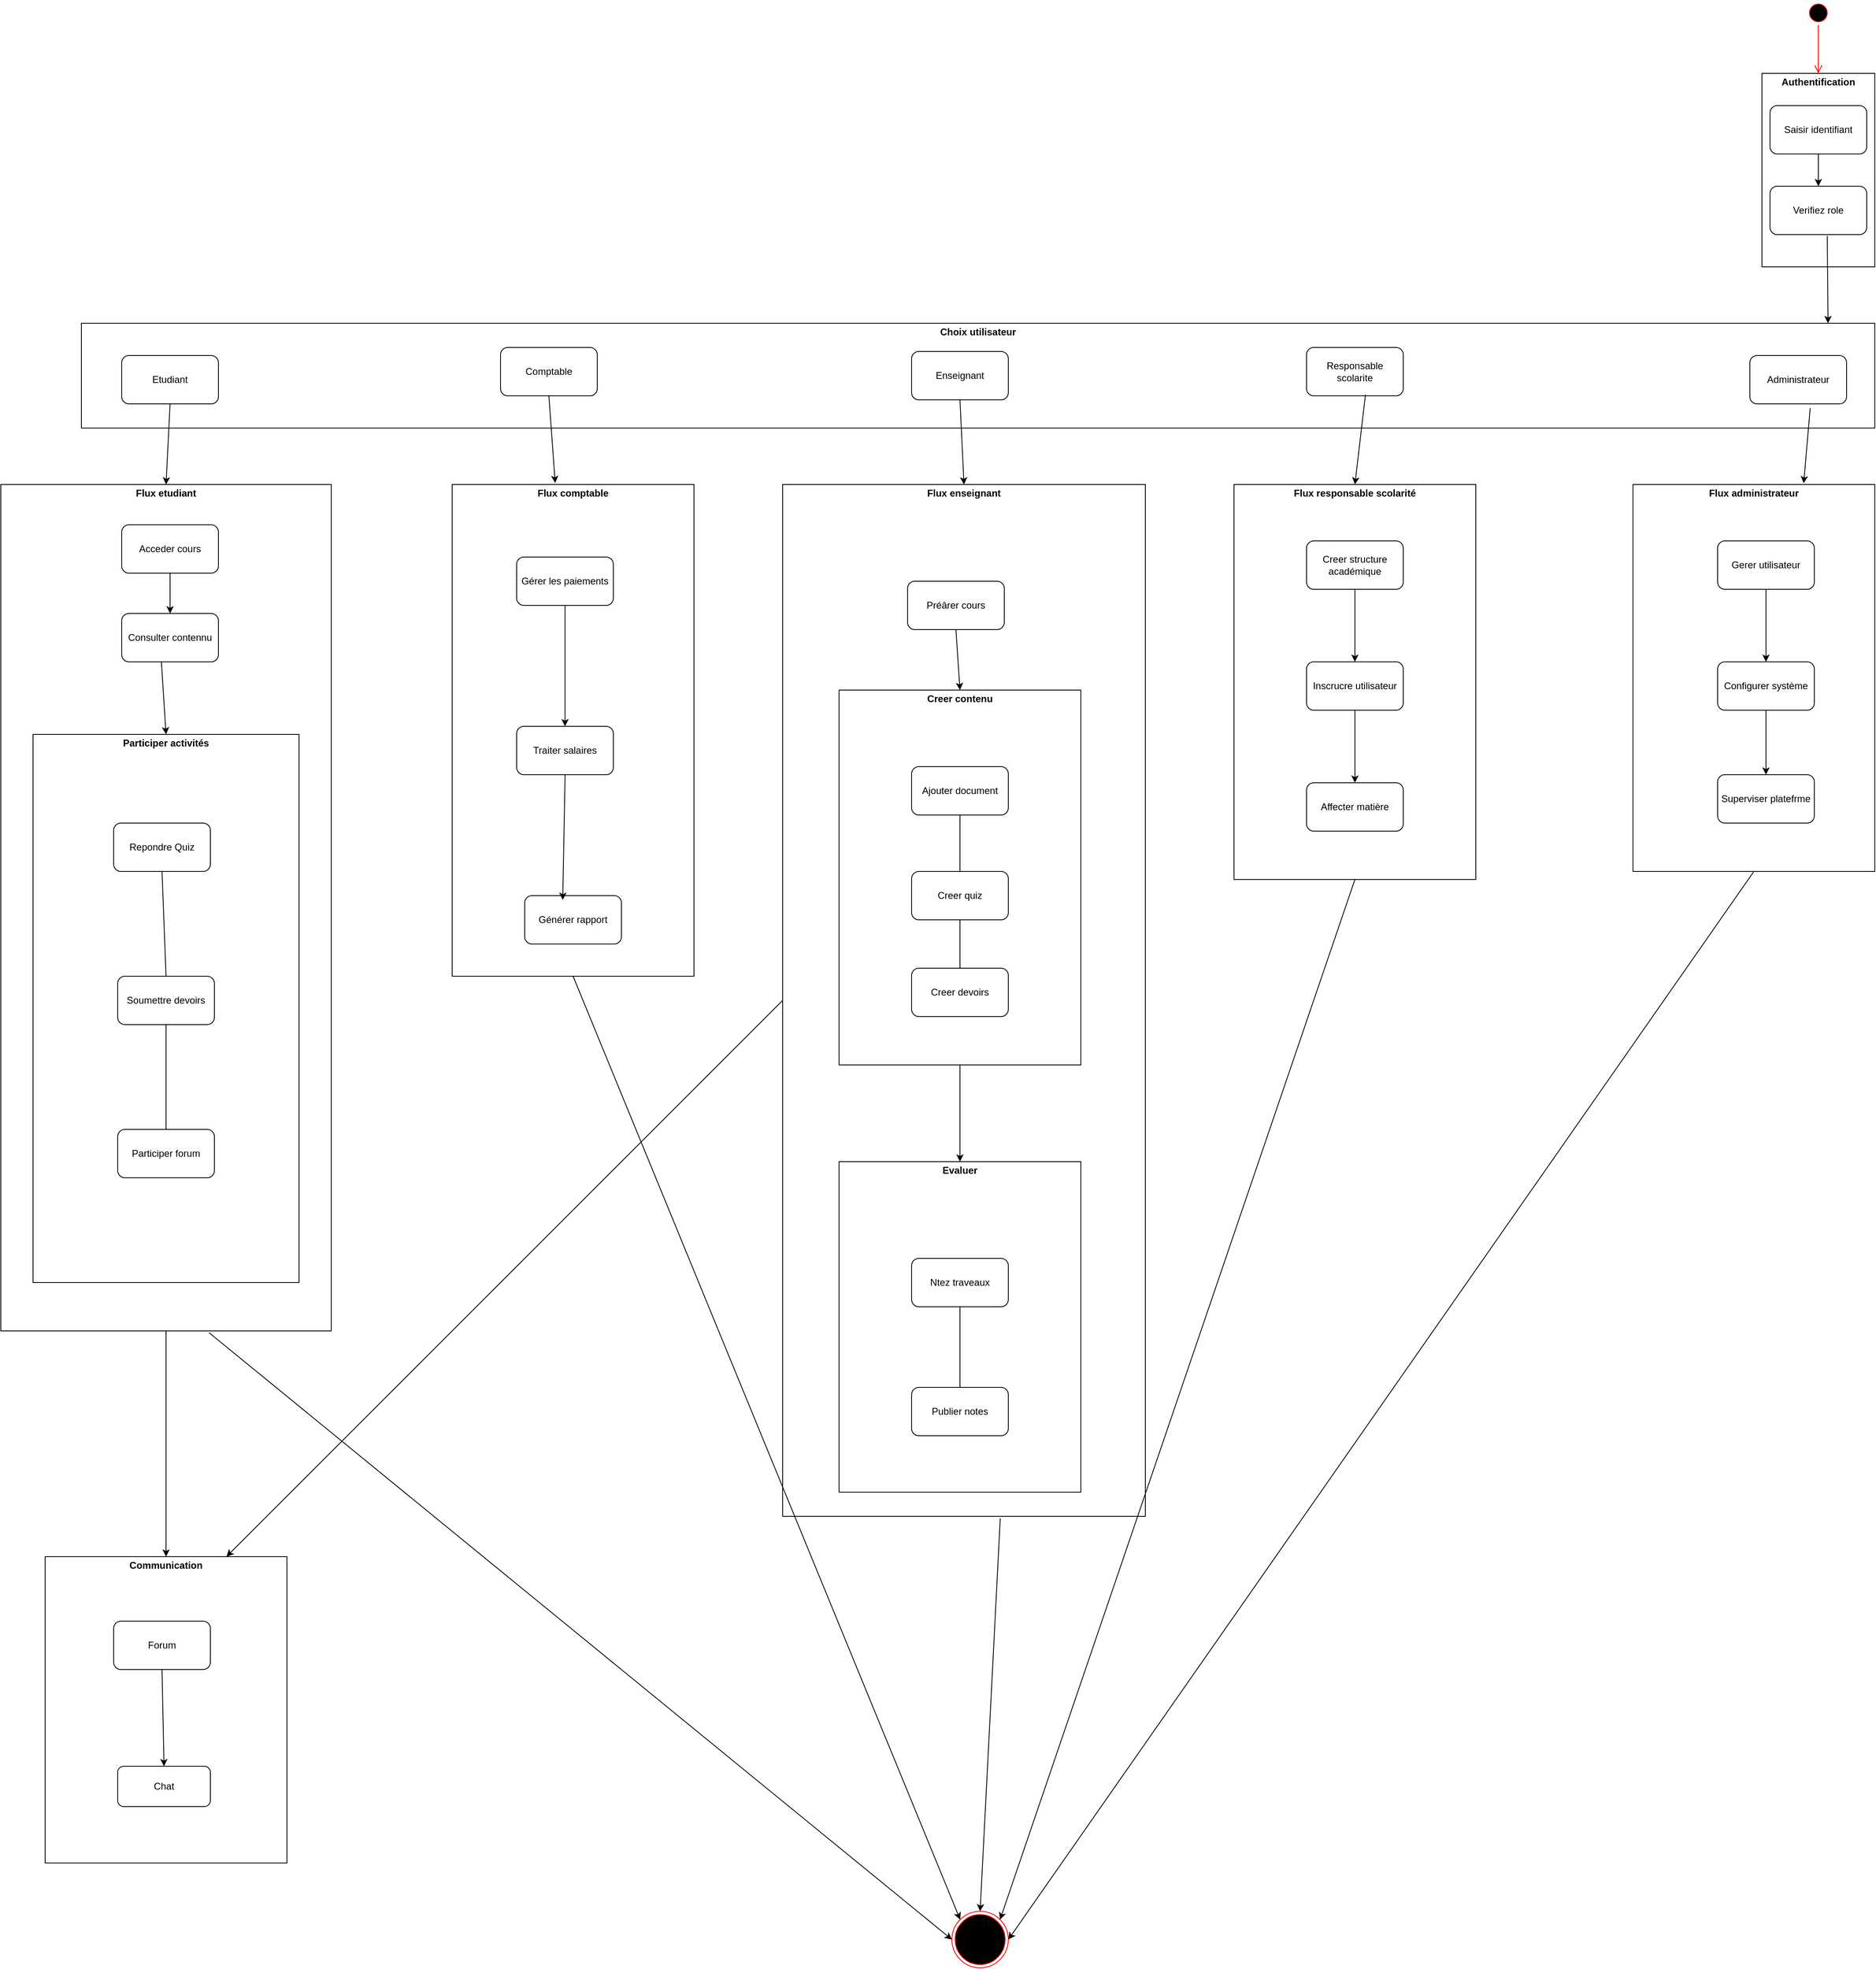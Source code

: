 <mxfile version="25.0.2">
  <diagram name="Page-1" id="Uj7WUe6VE1EfxquKU2kw">
    <mxGraphModel dx="5120" dy="2176" grid="1" gridSize="10" guides="1" tooltips="1" connect="1" arrows="1" fold="1" page="0" pageScale="1" pageWidth="827" pageHeight="1169" math="0" shadow="0">
      <root>
        <mxCell id="0" />
        <mxCell id="1" parent="0" />
        <mxCell id="uITfDCdX4wRG7cRcZTay-4" value="" style="ellipse;html=1;shape=startState;fillColor=#000000;strokeColor=#ff0000;" vertex="1" parent="1">
          <mxGeometry x="390" width="30" height="30" as="geometry" />
        </mxCell>
        <mxCell id="uITfDCdX4wRG7cRcZTay-5" value="" style="edgeStyle=orthogonalEdgeStyle;html=1;verticalAlign=bottom;endArrow=open;endSize=8;strokeColor=#ff0000;rounded=0;" edge="1" source="uITfDCdX4wRG7cRcZTay-4" parent="1">
          <mxGeometry relative="1" as="geometry">
            <mxPoint x="405" y="90" as="targetPoint" />
          </mxGeometry>
        </mxCell>
        <mxCell id="uITfDCdX4wRG7cRcZTay-6" value="&lt;p style=&quot;margin:0px;margin-top:4px;text-align:center;&quot;&gt;&lt;b&gt;Authentification&lt;/b&gt;&lt;/p&gt;" style="verticalAlign=top;align=left;overflow=fill;html=1;whiteSpace=wrap;" vertex="1" parent="1">
          <mxGeometry x="335" y="90" width="140" height="240" as="geometry" />
        </mxCell>
        <mxCell id="uITfDCdX4wRG7cRcZTay-8" value="Verifiez role" style="rounded=1;whiteSpace=wrap;html=1;" vertex="1" parent="1">
          <mxGeometry x="345" y="230" width="120" height="60" as="geometry" />
        </mxCell>
        <mxCell id="uITfDCdX4wRG7cRcZTay-9" value="Saisir identifiant" style="rounded=1;whiteSpace=wrap;html=1;" vertex="1" parent="1">
          <mxGeometry x="345" y="130" width="120" height="60" as="geometry" />
        </mxCell>
        <mxCell id="uITfDCdX4wRG7cRcZTay-10" value="" style="endArrow=classic;html=1;rounded=0;entryX=0.5;entryY=0;entryDx=0;entryDy=0;exitX=0.5;exitY=1;exitDx=0;exitDy=0;" edge="1" parent="1" source="uITfDCdX4wRG7cRcZTay-9" target="uITfDCdX4wRG7cRcZTay-8">
          <mxGeometry width="50" height="50" relative="1" as="geometry">
            <mxPoint x="120" y="310" as="sourcePoint" />
            <mxPoint x="170" y="260" as="targetPoint" />
          </mxGeometry>
        </mxCell>
        <mxCell id="uITfDCdX4wRG7cRcZTay-13" value="&lt;p style=&quot;margin:0px;margin-top:4px;text-align:center;&quot;&gt;&lt;b&gt;Choix utilisateur&lt;/b&gt;&lt;/p&gt;" style="verticalAlign=top;align=left;overflow=fill;html=1;whiteSpace=wrap;" vertex="1" parent="1">
          <mxGeometry x="-1750" y="400" width="2225" height="130" as="geometry" />
        </mxCell>
        <mxCell id="uITfDCdX4wRG7cRcZTay-14" value="Enseignant" style="rounded=1;whiteSpace=wrap;html=1;" vertex="1" parent="1">
          <mxGeometry x="-720" y="435" width="120" height="60" as="geometry" />
        </mxCell>
        <mxCell id="uITfDCdX4wRG7cRcZTay-15" value="Responsable scolarite" style="rounded=1;whiteSpace=wrap;html=1;" vertex="1" parent="1">
          <mxGeometry x="-230" y="430" width="120" height="60" as="geometry" />
        </mxCell>
        <mxCell id="uITfDCdX4wRG7cRcZTay-16" value="Administrateur" style="rounded=1;whiteSpace=wrap;html=1;" vertex="1" parent="1">
          <mxGeometry x="320" y="440" width="120" height="60" as="geometry" />
        </mxCell>
        <mxCell id="uITfDCdX4wRG7cRcZTay-17" value="Comptable" style="rounded=1;whiteSpace=wrap;html=1;" vertex="1" parent="1">
          <mxGeometry x="-1230" y="430" width="120" height="60" as="geometry" />
        </mxCell>
        <mxCell id="uITfDCdX4wRG7cRcZTay-18" value="Etudiant" style="rounded=1;whiteSpace=wrap;html=1;" vertex="1" parent="1">
          <mxGeometry x="-1700" y="440" width="120" height="60" as="geometry" />
        </mxCell>
        <mxCell id="uITfDCdX4wRG7cRcZTay-19" value="" style="endArrow=classic;html=1;rounded=0;exitX=0.592;exitY=1.024;exitDx=0;exitDy=0;exitPerimeter=0;" edge="1" parent="1" source="uITfDCdX4wRG7cRcZTay-8">
          <mxGeometry width="50" height="50" relative="1" as="geometry">
            <mxPoint x="110" y="480" as="sourcePoint" />
            <mxPoint x="417" y="400" as="targetPoint" />
          </mxGeometry>
        </mxCell>
        <mxCell id="uITfDCdX4wRG7cRcZTay-20" value="&lt;p style=&quot;margin:0px;margin-top:4px;text-align:center;&quot;&gt;&lt;b&gt;Flux etudiant&lt;/b&gt;&lt;/p&gt;" style="verticalAlign=top;align=left;overflow=fill;html=1;whiteSpace=wrap;" vertex="1" parent="1">
          <mxGeometry x="-1850" y="600" width="410" height="1050" as="geometry" />
        </mxCell>
        <mxCell id="uITfDCdX4wRG7cRcZTay-21" value="&lt;p style=&quot;margin:0px;margin-top:4px;text-align:center;&quot;&gt;&lt;b&gt;Flux comptable&lt;/b&gt;&lt;/p&gt;" style="verticalAlign=top;align=left;overflow=fill;html=1;whiteSpace=wrap;" vertex="1" parent="1">
          <mxGeometry x="-1290" y="600" width="300" height="610" as="geometry" />
        </mxCell>
        <mxCell id="uITfDCdX4wRG7cRcZTay-22" value="&lt;p style=&quot;margin:0px;margin-top:4px;text-align:center;&quot;&gt;&lt;b&gt;Flux enseignant&lt;/b&gt;&lt;/p&gt;" style="verticalAlign=top;align=left;overflow=fill;html=1;whiteSpace=wrap;" vertex="1" parent="1">
          <mxGeometry x="-880" y="600" width="450" height="1280" as="geometry" />
        </mxCell>
        <mxCell id="uITfDCdX4wRG7cRcZTay-23" value="&lt;p style=&quot;margin:0px;margin-top:4px;text-align:center;&quot;&gt;&lt;b&gt;Flux responsable scolarité&lt;/b&gt;&lt;/p&gt;" style="verticalAlign=top;align=left;overflow=fill;html=1;whiteSpace=wrap;" vertex="1" parent="1">
          <mxGeometry x="-320" y="600" width="300" height="490" as="geometry" />
        </mxCell>
        <mxCell id="uITfDCdX4wRG7cRcZTay-24" value="&lt;p style=&quot;margin:0px;margin-top:4px;text-align:center;&quot;&gt;&lt;b&gt;Flux administrateur&lt;/b&gt;&lt;/p&gt;" style="verticalAlign=top;align=left;overflow=fill;html=1;whiteSpace=wrap;" vertex="1" parent="1">
          <mxGeometry x="175" y="600" width="300" height="480" as="geometry" />
        </mxCell>
        <mxCell id="uITfDCdX4wRG7cRcZTay-26" value="Acceder cours" style="rounded=1;whiteSpace=wrap;html=1;" vertex="1" parent="1">
          <mxGeometry x="-1700" y="650" width="120" height="60" as="geometry" />
        </mxCell>
        <mxCell id="uITfDCdX4wRG7cRcZTay-27" value="Consulter contennu" style="rounded=1;whiteSpace=wrap;html=1;" vertex="1" parent="1">
          <mxGeometry x="-1700" y="760" width="120" height="60" as="geometry" />
        </mxCell>
        <mxCell id="uITfDCdX4wRG7cRcZTay-28" value="&lt;p style=&quot;margin:0px;margin-top:4px;text-align:center;&quot;&gt;&lt;b&gt;Participer activités&lt;/b&gt;&lt;/p&gt;" style="verticalAlign=top;align=left;overflow=fill;html=1;whiteSpace=wrap;" vertex="1" parent="1">
          <mxGeometry x="-1810" y="910" width="330" height="680" as="geometry" />
        </mxCell>
        <mxCell id="uITfDCdX4wRG7cRcZTay-29" value="Repondre Quiz" style="rounded=1;whiteSpace=wrap;html=1;" vertex="1" parent="1">
          <mxGeometry x="-1710" y="1020" width="120" height="60" as="geometry" />
        </mxCell>
        <mxCell id="uITfDCdX4wRG7cRcZTay-30" value="Soumettre devoirs" style="rounded=1;whiteSpace=wrap;html=1;" vertex="1" parent="1">
          <mxGeometry x="-1705" y="1210" width="120" height="60" as="geometry" />
        </mxCell>
        <mxCell id="uITfDCdX4wRG7cRcZTay-31" value="Participer forum" style="rounded=1;whiteSpace=wrap;html=1;" vertex="1" parent="1">
          <mxGeometry x="-1705" y="1400" width="120" height="60" as="geometry" />
        </mxCell>
        <mxCell id="uITfDCdX4wRG7cRcZTay-32" value="Gérer les paiements" style="rounded=1;whiteSpace=wrap;html=1;" vertex="1" parent="1">
          <mxGeometry x="-1210" y="690" width="120" height="60" as="geometry" />
        </mxCell>
        <mxCell id="uITfDCdX4wRG7cRcZTay-33" value="Traiter salaires" style="rounded=1;whiteSpace=wrap;html=1;" vertex="1" parent="1">
          <mxGeometry x="-1210" y="900" width="120" height="60" as="geometry" />
        </mxCell>
        <mxCell id="uITfDCdX4wRG7cRcZTay-34" value="Générer rapport" style="rounded=1;whiteSpace=wrap;html=1;" vertex="1" parent="1">
          <mxGeometry x="-1200" y="1110" width="120" height="60" as="geometry" />
        </mxCell>
        <mxCell id="uITfDCdX4wRG7cRcZTay-35" value="Préârer cours" style="rounded=1;whiteSpace=wrap;html=1;" vertex="1" parent="1">
          <mxGeometry x="-725" y="720" width="120" height="60" as="geometry" />
        </mxCell>
        <mxCell id="uITfDCdX4wRG7cRcZTay-36" value="&lt;p style=&quot;margin:0px;margin-top:4px;text-align:center;&quot;&gt;&lt;b&gt;Creer contenu&lt;/b&gt;&lt;/p&gt;" style="verticalAlign=top;align=left;overflow=fill;html=1;whiteSpace=wrap;" vertex="1" parent="1">
          <mxGeometry x="-810" y="855" width="300" height="465" as="geometry" />
        </mxCell>
        <mxCell id="uITfDCdX4wRG7cRcZTay-37" value="Ajouter document" style="rounded=1;whiteSpace=wrap;html=1;" vertex="1" parent="1">
          <mxGeometry x="-720" y="950" width="120" height="60" as="geometry" />
        </mxCell>
        <mxCell id="uITfDCdX4wRG7cRcZTay-38" value="Creer quiz" style="rounded=1;whiteSpace=wrap;html=1;" vertex="1" parent="1">
          <mxGeometry x="-720" y="1080" width="120" height="60" as="geometry" />
        </mxCell>
        <mxCell id="uITfDCdX4wRG7cRcZTay-39" value="Creer devoirs" style="rounded=1;whiteSpace=wrap;html=1;" vertex="1" parent="1">
          <mxGeometry x="-720" y="1200" width="120" height="60" as="geometry" />
        </mxCell>
        <mxCell id="uITfDCdX4wRG7cRcZTay-40" value="&lt;p style=&quot;margin:0px;margin-top:4px;text-align:center;&quot;&gt;&lt;b&gt;Evaluer&lt;/b&gt;&lt;/p&gt;" style="verticalAlign=top;align=left;overflow=fill;html=1;whiteSpace=wrap;" vertex="1" parent="1">
          <mxGeometry x="-810" y="1440" width="300" height="410" as="geometry" />
        </mxCell>
        <mxCell id="uITfDCdX4wRG7cRcZTay-41" value="Ntez traveaux" style="rounded=1;whiteSpace=wrap;html=1;" vertex="1" parent="1">
          <mxGeometry x="-720" y="1560" width="120" height="60" as="geometry" />
        </mxCell>
        <mxCell id="uITfDCdX4wRG7cRcZTay-42" value="Publier notes" style="rounded=1;whiteSpace=wrap;html=1;" vertex="1" parent="1">
          <mxGeometry x="-720" y="1720" width="120" height="60" as="geometry" />
        </mxCell>
        <mxCell id="uITfDCdX4wRG7cRcZTay-43" value="Creer structure académique" style="rounded=1;whiteSpace=wrap;html=1;" vertex="1" parent="1">
          <mxGeometry x="-230" y="670" width="120" height="60" as="geometry" />
        </mxCell>
        <mxCell id="uITfDCdX4wRG7cRcZTay-44" value="Inscrucre utilisateur" style="rounded=1;whiteSpace=wrap;html=1;" vertex="1" parent="1">
          <mxGeometry x="-230" y="820" width="120" height="60" as="geometry" />
        </mxCell>
        <mxCell id="uITfDCdX4wRG7cRcZTay-45" value="Affecter matière" style="rounded=1;whiteSpace=wrap;html=1;" vertex="1" parent="1">
          <mxGeometry x="-230" y="970" width="120" height="60" as="geometry" />
        </mxCell>
        <mxCell id="uITfDCdX4wRG7cRcZTay-46" value="Gerer utilisateur" style="rounded=1;whiteSpace=wrap;html=1;" vertex="1" parent="1">
          <mxGeometry x="280" y="670" width="120" height="60" as="geometry" />
        </mxCell>
        <mxCell id="uITfDCdX4wRG7cRcZTay-47" value="Configurer système" style="rounded=1;whiteSpace=wrap;html=1;" vertex="1" parent="1">
          <mxGeometry x="280" y="820" width="120" height="60" as="geometry" />
        </mxCell>
        <mxCell id="uITfDCdX4wRG7cRcZTay-48" value="Superviser platefrme" style="rounded=1;whiteSpace=wrap;html=1;" vertex="1" parent="1">
          <mxGeometry x="280" y="960" width="120" height="60" as="geometry" />
        </mxCell>
        <mxCell id="uITfDCdX4wRG7cRcZTay-49" value="&lt;p style=&quot;margin:0px;margin-top:4px;text-align:center;&quot;&gt;&lt;b&gt;Communication&lt;/b&gt;&lt;/p&gt;" style="verticalAlign=top;align=left;overflow=fill;html=1;whiteSpace=wrap;" vertex="1" parent="1">
          <mxGeometry x="-1795" y="1930" width="300" height="380" as="geometry" />
        </mxCell>
        <mxCell id="uITfDCdX4wRG7cRcZTay-50" value="Forum" style="rounded=1;whiteSpace=wrap;html=1;" vertex="1" parent="1">
          <mxGeometry x="-1710" y="2010" width="120" height="60" as="geometry" />
        </mxCell>
        <mxCell id="uITfDCdX4wRG7cRcZTay-51" value="Chat" style="rounded=1;whiteSpace=wrap;html=1;" vertex="1" parent="1">
          <mxGeometry x="-1705" y="2190" width="115" height="50" as="geometry" />
        </mxCell>
        <mxCell id="uITfDCdX4wRG7cRcZTay-52" value="" style="endArrow=classic;html=1;rounded=0;exitX=0.5;exitY=1;exitDx=0;exitDy=0;entryX=0.5;entryY=0;entryDx=0;entryDy=0;" edge="1" parent="1" source="uITfDCdX4wRG7cRcZTay-18" target="uITfDCdX4wRG7cRcZTay-20">
          <mxGeometry width="50" height="50" relative="1" as="geometry">
            <mxPoint x="-1520" y="560" as="sourcePoint" />
            <mxPoint x="-1470" y="510" as="targetPoint" />
          </mxGeometry>
        </mxCell>
        <mxCell id="uITfDCdX4wRG7cRcZTay-53" value="" style="endArrow=classic;html=1;rounded=0;exitX=0.5;exitY=1;exitDx=0;exitDy=0;entryX=0.5;entryY=0;entryDx=0;entryDy=0;" edge="1" parent="1" source="uITfDCdX4wRG7cRcZTay-26" target="uITfDCdX4wRG7cRcZTay-27">
          <mxGeometry width="50" height="50" relative="1" as="geometry">
            <mxPoint x="-1520" y="890" as="sourcePoint" />
            <mxPoint x="-1470" y="840" as="targetPoint" />
          </mxGeometry>
        </mxCell>
        <mxCell id="uITfDCdX4wRG7cRcZTay-54" value="" style="endArrow=classic;html=1;rounded=0;exitX=0.41;exitY=0.993;exitDx=0;exitDy=0;exitPerimeter=0;entryX=0.5;entryY=0;entryDx=0;entryDy=0;" edge="1" parent="1" source="uITfDCdX4wRG7cRcZTay-27" target="uITfDCdX4wRG7cRcZTay-28">
          <mxGeometry width="50" height="50" relative="1" as="geometry">
            <mxPoint x="-1520" y="890" as="sourcePoint" />
            <mxPoint x="-1470" y="840" as="targetPoint" />
          </mxGeometry>
        </mxCell>
        <mxCell id="uITfDCdX4wRG7cRcZTay-55" value="" style="endArrow=none;html=1;rounded=0;exitX=0.5;exitY=1;exitDx=0;exitDy=0;entryX=0.5;entryY=0;entryDx=0;entryDy=0;" edge="1" parent="1" source="uITfDCdX4wRG7cRcZTay-29" target="uITfDCdX4wRG7cRcZTay-30">
          <mxGeometry width="50" height="50" relative="1" as="geometry">
            <mxPoint x="-1520" y="1110" as="sourcePoint" />
            <mxPoint x="-1470" y="1060" as="targetPoint" />
          </mxGeometry>
        </mxCell>
        <mxCell id="uITfDCdX4wRG7cRcZTay-56" value="" style="endArrow=none;html=1;rounded=0;exitX=0.5;exitY=0;exitDx=0;exitDy=0;entryX=0.5;entryY=0.529;entryDx=0;entryDy=0;entryPerimeter=0;" edge="1" parent="1" source="uITfDCdX4wRG7cRcZTay-31" target="uITfDCdX4wRG7cRcZTay-28">
          <mxGeometry width="50" height="50" relative="1" as="geometry">
            <mxPoint x="-1520" y="1350" as="sourcePoint" />
            <mxPoint x="-1470" y="1300" as="targetPoint" />
          </mxGeometry>
        </mxCell>
        <mxCell id="uITfDCdX4wRG7cRcZTay-57" value="" style="endArrow=classic;html=1;rounded=0;exitX=0.5;exitY=1;exitDx=0;exitDy=0;entryX=0.5;entryY=0;entryDx=0;entryDy=0;" edge="1" parent="1" source="uITfDCdX4wRG7cRcZTay-20" target="uITfDCdX4wRG7cRcZTay-49">
          <mxGeometry width="50" height="50" relative="1" as="geometry">
            <mxPoint x="-1520" y="1750" as="sourcePoint" />
            <mxPoint x="-1470" y="1700" as="targetPoint" />
          </mxGeometry>
        </mxCell>
        <mxCell id="uITfDCdX4wRG7cRcZTay-58" value="" style="endArrow=classic;html=1;rounded=0;exitX=0.5;exitY=1;exitDx=0;exitDy=0;entryX=0.5;entryY=0;entryDx=0;entryDy=0;" edge="1" parent="1" source="uITfDCdX4wRG7cRcZTay-50" target="uITfDCdX4wRG7cRcZTay-51">
          <mxGeometry width="50" height="50" relative="1" as="geometry">
            <mxPoint x="-1520" y="2040" as="sourcePoint" />
            <mxPoint x="-1470" y="1990" as="targetPoint" />
          </mxGeometry>
        </mxCell>
        <mxCell id="uITfDCdX4wRG7cRcZTay-59" value="" style="endArrow=classic;html=1;rounded=0;exitX=0.5;exitY=1;exitDx=0;exitDy=0;entryX=0.426;entryY=-0.003;entryDx=0;entryDy=0;entryPerimeter=0;" edge="1" parent="1" source="uITfDCdX4wRG7cRcZTay-17" target="uITfDCdX4wRG7cRcZTay-21">
          <mxGeometry width="50" height="50" relative="1" as="geometry">
            <mxPoint x="-1140" y="750" as="sourcePoint" />
            <mxPoint x="-1090" y="700" as="targetPoint" />
          </mxGeometry>
        </mxCell>
        <mxCell id="uITfDCdX4wRG7cRcZTay-60" value="" style="endArrow=classic;html=1;rounded=0;entryX=0.5;entryY=0;entryDx=0;entryDy=0;exitX=0.5;exitY=1;exitDx=0;exitDy=0;" edge="1" parent="1" source="uITfDCdX4wRG7cRcZTay-32" target="uITfDCdX4wRG7cRcZTay-33">
          <mxGeometry width="50" height="50" relative="1" as="geometry">
            <mxPoint x="-1140" y="750" as="sourcePoint" />
            <mxPoint x="-1090" y="700" as="targetPoint" />
          </mxGeometry>
        </mxCell>
        <mxCell id="uITfDCdX4wRG7cRcZTay-61" value="" style="endArrow=classic;html=1;rounded=0;exitX=0.467;exitY=0.59;exitDx=0;exitDy=0;exitPerimeter=0;entryX=0.393;entryY=0.088;entryDx=0;entryDy=0;entryPerimeter=0;" edge="1" parent="1" source="uITfDCdX4wRG7cRcZTay-21" target="uITfDCdX4wRG7cRcZTay-34">
          <mxGeometry width="50" height="50" relative="1" as="geometry">
            <mxPoint x="-1140" y="1050" as="sourcePoint" />
            <mxPoint x="-1090" y="1000" as="targetPoint" />
          </mxGeometry>
        </mxCell>
        <mxCell id="uITfDCdX4wRG7cRcZTay-62" value="" style="endArrow=classic;html=1;rounded=0;entryX=0.5;entryY=0;entryDx=0;entryDy=0;exitX=0.5;exitY=1;exitDx=0;exitDy=0;" edge="1" parent="1" source="uITfDCdX4wRG7cRcZTay-14" target="uITfDCdX4wRG7cRcZTay-22">
          <mxGeometry width="50" height="50" relative="1" as="geometry">
            <mxPoint x="-810" y="780" as="sourcePoint" />
            <mxPoint x="-760" y="730" as="targetPoint" />
          </mxGeometry>
        </mxCell>
        <mxCell id="uITfDCdX4wRG7cRcZTay-63" value="" style="endArrow=classic;html=1;rounded=0;entryX=0.5;entryY=0;entryDx=0;entryDy=0;exitX=0.5;exitY=1;exitDx=0;exitDy=0;" edge="1" parent="1" source="uITfDCdX4wRG7cRcZTay-35" target="uITfDCdX4wRG7cRcZTay-36">
          <mxGeometry width="50" height="50" relative="1" as="geometry">
            <mxPoint x="-810" y="1070" as="sourcePoint" />
            <mxPoint x="-760" y="1020" as="targetPoint" />
          </mxGeometry>
        </mxCell>
        <mxCell id="uITfDCdX4wRG7cRcZTay-64" value="" style="endArrow=none;html=1;rounded=0;entryX=0.5;entryY=1;entryDx=0;entryDy=0;exitX=0.5;exitY=0;exitDx=0;exitDy=0;" edge="1" parent="1" source="uITfDCdX4wRG7cRcZTay-38" target="uITfDCdX4wRG7cRcZTay-37">
          <mxGeometry width="50" height="50" relative="1" as="geometry">
            <mxPoint x="-810" y="1400" as="sourcePoint" />
            <mxPoint x="-760" y="1350" as="targetPoint" />
          </mxGeometry>
        </mxCell>
        <mxCell id="uITfDCdX4wRG7cRcZTay-65" value="" style="endArrow=none;html=1;rounded=0;entryX=0.5;entryY=1;entryDx=0;entryDy=0;exitX=0.5;exitY=0;exitDx=0;exitDy=0;" edge="1" parent="1" source="uITfDCdX4wRG7cRcZTay-39" target="uITfDCdX4wRG7cRcZTay-38">
          <mxGeometry width="50" height="50" relative="1" as="geometry">
            <mxPoint x="-810" y="1400" as="sourcePoint" />
            <mxPoint x="-760" y="1350" as="targetPoint" />
          </mxGeometry>
        </mxCell>
        <mxCell id="uITfDCdX4wRG7cRcZTay-67" value="" style="endArrow=classic;html=1;rounded=0;entryX=0.5;entryY=0;entryDx=0;entryDy=0;exitX=0.5;exitY=1;exitDx=0;exitDy=0;" edge="1" parent="1" source="uITfDCdX4wRG7cRcZTay-36" target="uITfDCdX4wRG7cRcZTay-40">
          <mxGeometry width="50" height="50" relative="1" as="geometry">
            <mxPoint x="-810" y="1410" as="sourcePoint" />
            <mxPoint x="-760" y="1360" as="targetPoint" />
          </mxGeometry>
        </mxCell>
        <mxCell id="uITfDCdX4wRG7cRcZTay-68" value="" style="endArrow=none;html=1;rounded=0;entryX=0.5;entryY=1;entryDx=0;entryDy=0;exitX=0.5;exitY=0;exitDx=0;exitDy=0;" edge="1" parent="1" source="uITfDCdX4wRG7cRcZTay-42" target="uITfDCdX4wRG7cRcZTay-41">
          <mxGeometry width="50" height="50" relative="1" as="geometry">
            <mxPoint x="-810" y="1740" as="sourcePoint" />
            <mxPoint x="-760" y="1690" as="targetPoint" />
          </mxGeometry>
        </mxCell>
        <mxCell id="uITfDCdX4wRG7cRcZTay-69" value="" style="endArrow=classic;html=1;rounded=0;exitX=0.609;exitY=0.977;exitDx=0;exitDy=0;exitPerimeter=0;entryX=0.5;entryY=0;entryDx=0;entryDy=0;" edge="1" parent="1" source="uITfDCdX4wRG7cRcZTay-15" target="uITfDCdX4wRG7cRcZTay-23">
          <mxGeometry width="50" height="50" relative="1" as="geometry">
            <mxPoint x="-120" y="730" as="sourcePoint" />
            <mxPoint x="-70" y="680" as="targetPoint" />
          </mxGeometry>
        </mxCell>
        <mxCell id="uITfDCdX4wRG7cRcZTay-70" value="" style="endArrow=classic;html=1;rounded=0;exitX=0.5;exitY=1;exitDx=0;exitDy=0;entryX=0.5;entryY=0;entryDx=0;entryDy=0;" edge="1" parent="1" source="uITfDCdX4wRG7cRcZTay-43" target="uITfDCdX4wRG7cRcZTay-44">
          <mxGeometry width="50" height="50" relative="1" as="geometry">
            <mxPoint x="-120" y="730" as="sourcePoint" />
            <mxPoint x="-70" y="680" as="targetPoint" />
          </mxGeometry>
        </mxCell>
        <mxCell id="uITfDCdX4wRG7cRcZTay-71" value="" style="endArrow=classic;html=1;rounded=0;exitX=0.5;exitY=1;exitDx=0;exitDy=0;entryX=0.5;entryY=0;entryDx=0;entryDy=0;" edge="1" parent="1" source="uITfDCdX4wRG7cRcZTay-44" target="uITfDCdX4wRG7cRcZTay-45">
          <mxGeometry width="50" height="50" relative="1" as="geometry">
            <mxPoint x="-120" y="730" as="sourcePoint" />
            <mxPoint x="-70" y="680" as="targetPoint" />
          </mxGeometry>
        </mxCell>
        <mxCell id="uITfDCdX4wRG7cRcZTay-72" value="" style="endArrow=classic;html=1;rounded=0;entryX=0.706;entryY=-0.003;entryDx=0;entryDy=0;entryPerimeter=0;exitX=0.624;exitY=1.084;exitDx=0;exitDy=0;exitPerimeter=0;" edge="1" parent="1" source="uITfDCdX4wRG7cRcZTay-16" target="uITfDCdX4wRG7cRcZTay-24">
          <mxGeometry width="50" height="50" relative="1" as="geometry">
            <mxPoint x="-120" y="730" as="sourcePoint" />
            <mxPoint x="-70" y="680" as="targetPoint" />
          </mxGeometry>
        </mxCell>
        <mxCell id="uITfDCdX4wRG7cRcZTay-73" value="" style="endArrow=classic;html=1;rounded=0;entryX=0.5;entryY=0;entryDx=0;entryDy=0;exitX=0.5;exitY=1;exitDx=0;exitDy=0;" edge="1" parent="1" source="uITfDCdX4wRG7cRcZTay-46" target="uITfDCdX4wRG7cRcZTay-47">
          <mxGeometry width="50" height="50" relative="1" as="geometry">
            <mxPoint x="60" y="940" as="sourcePoint" />
            <mxPoint x="110" y="890" as="targetPoint" />
          </mxGeometry>
        </mxCell>
        <mxCell id="uITfDCdX4wRG7cRcZTay-74" value="" style="endArrow=classic;html=1;rounded=0;entryX=0.5;entryY=0;entryDx=0;entryDy=0;exitX=0.5;exitY=1;exitDx=0;exitDy=0;" edge="1" parent="1" source="uITfDCdX4wRG7cRcZTay-47" target="uITfDCdX4wRG7cRcZTay-48">
          <mxGeometry width="50" height="50" relative="1" as="geometry">
            <mxPoint x="60" y="940" as="sourcePoint" />
            <mxPoint x="110" y="890" as="targetPoint" />
          </mxGeometry>
        </mxCell>
        <mxCell id="uITfDCdX4wRG7cRcZTay-75" value="" style="endArrow=classic;html=1;rounded=0;entryX=0.75;entryY=0;entryDx=0;entryDy=0;exitX=0;exitY=0.5;exitDx=0;exitDy=0;" edge="1" parent="1" source="uITfDCdX4wRG7cRcZTay-22" target="uITfDCdX4wRG7cRcZTay-49">
          <mxGeometry width="50" height="50" relative="1" as="geometry">
            <mxPoint x="-1350" y="1690" as="sourcePoint" />
            <mxPoint x="-1300" y="1640" as="targetPoint" />
          </mxGeometry>
        </mxCell>
        <mxCell id="uITfDCdX4wRG7cRcZTay-76" value="" style="ellipse;html=1;shape=endState;fillColor=#000000;strokeColor=#ff0000;" vertex="1" parent="1">
          <mxGeometry x="-670" y="2370" width="70" height="70" as="geometry" />
        </mxCell>
        <mxCell id="uITfDCdX4wRG7cRcZTay-82" value="" style="endArrow=classic;html=1;rounded=0;exitX=0.63;exitY=1.002;exitDx=0;exitDy=0;exitPerimeter=0;entryX=0;entryY=0.5;entryDx=0;entryDy=0;" edge="1" parent="1" source="uITfDCdX4wRG7cRcZTay-20" target="uITfDCdX4wRG7cRcZTay-76">
          <mxGeometry width="50" height="50" relative="1" as="geometry">
            <mxPoint x="-920" y="1890" as="sourcePoint" />
            <mxPoint x="-870" y="1840" as="targetPoint" />
          </mxGeometry>
        </mxCell>
        <mxCell id="uITfDCdX4wRG7cRcZTay-83" value="" style="endArrow=classic;html=1;rounded=0;exitX=0.5;exitY=1;exitDx=0;exitDy=0;entryX=0;entryY=0;entryDx=0;entryDy=0;" edge="1" parent="1" source="uITfDCdX4wRG7cRcZTay-21" target="uITfDCdX4wRG7cRcZTay-76">
          <mxGeometry width="50" height="50" relative="1" as="geometry">
            <mxPoint x="-1040" y="1830" as="sourcePoint" />
            <mxPoint x="-990" y="1780" as="targetPoint" />
          </mxGeometry>
        </mxCell>
        <mxCell id="uITfDCdX4wRG7cRcZTay-84" value="" style="endArrow=classic;html=1;rounded=0;exitX=0.6;exitY=1.002;exitDx=0;exitDy=0;exitPerimeter=0;entryX=0.5;entryY=0;entryDx=0;entryDy=0;" edge="1" parent="1" source="uITfDCdX4wRG7cRcZTay-22" target="uITfDCdX4wRG7cRcZTay-76">
          <mxGeometry width="50" height="50" relative="1" as="geometry">
            <mxPoint x="-1040" y="1850" as="sourcePoint" />
            <mxPoint x="-990" y="1800" as="targetPoint" />
          </mxGeometry>
        </mxCell>
        <mxCell id="uITfDCdX4wRG7cRcZTay-85" value="" style="endArrow=classic;html=1;rounded=0;exitX=0.5;exitY=1;exitDx=0;exitDy=0;entryX=1;entryY=0;entryDx=0;entryDy=0;" edge="1" parent="1" source="uITfDCdX4wRG7cRcZTay-23" target="uITfDCdX4wRG7cRcZTay-76">
          <mxGeometry width="50" height="50" relative="1" as="geometry">
            <mxPoint x="-260" y="1770" as="sourcePoint" />
            <mxPoint x="-210" y="1720" as="targetPoint" />
          </mxGeometry>
        </mxCell>
        <mxCell id="uITfDCdX4wRG7cRcZTay-86" value="" style="endArrow=classic;html=1;rounded=0;exitX=0.5;exitY=1;exitDx=0;exitDy=0;entryX=1;entryY=0.5;entryDx=0;entryDy=0;" edge="1" parent="1" source="uITfDCdX4wRG7cRcZTay-24" target="uITfDCdX4wRG7cRcZTay-76">
          <mxGeometry width="50" height="50" relative="1" as="geometry">
            <mxPoint x="-260" y="1770" as="sourcePoint" />
            <mxPoint x="-210" y="1720" as="targetPoint" />
          </mxGeometry>
        </mxCell>
      </root>
    </mxGraphModel>
  </diagram>
</mxfile>
